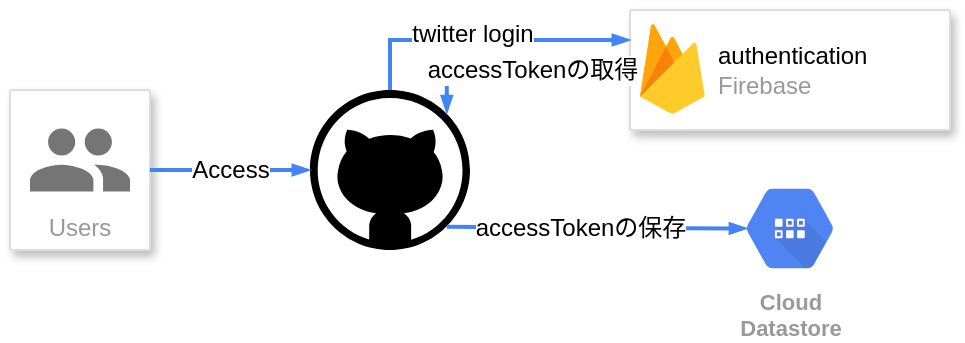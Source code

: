 <mxfile version="12.4.8" type="github"><diagram id="mnvhtUvzfxZH-ErWPvvO" name="Page-1"><mxGraphModel dx="786" dy="465" grid="1" gridSize="10" guides="1" tooltips="1" connect="1" arrows="1" fold="1" page="1" pageScale="1" pageWidth="827" pageHeight="1169" background="none" math="0" shadow="0"><root><mxCell id="0"/><mxCell id="1" parent="0"/><mxCell id="CMWwQ9pzpbcAiLJk4R6u-6" value="Users" style="strokeColor=#dddddd;shadow=1;strokeWidth=1;rounded=1;absoluteArcSize=1;arcSize=2;labelPosition=center;verticalLabelPosition=middle;align=center;verticalAlign=bottom;spacingLeft=0;fontColor=#999999;fontSize=12;whiteSpace=wrap;spacingBottom=2;" parent="1" vertex="1"><mxGeometry x="170" y="520" width="70" height="80" as="geometry"/></mxCell><mxCell id="CMWwQ9pzpbcAiLJk4R6u-7" value="" style="dashed=0;connectable=0;html=1;fillColor=#757575;strokeColor=none;shape=mxgraph.gcp2.users;part=1;" parent="CMWwQ9pzpbcAiLJk4R6u-6" vertex="1"><mxGeometry x="0.5" width="50" height="31.5" relative="1" as="geometry"><mxPoint x="-25" y="19.25" as="offset"/></mxGeometry></mxCell><mxCell id="lxNXSfScbHA7bqSAo2CO-5" value="Github Pages" style="verticalLabelPosition=bottom;html=1;verticalAlign=top;align=center;strokeColor=none;fillColor=#000000;shape=mxgraph.azure.github_code;pointerEvents=1;fontColor=#FFFFFF;" vertex="1" parent="1"><mxGeometry x="320" y="520" width="80" height="80" as="geometry"/></mxCell><mxCell id="CMWwQ9pzpbcAiLJk4R6u-19" value="Cloud&#10;Datastore" style="html=1;fillColor=#5184F3;strokeColor=none;verticalAlign=top;labelPosition=center;verticalLabelPosition=bottom;align=center;spacingTop=-6;fontSize=11;fontStyle=1;fontColor=#999999;shape=mxgraph.gcp2.hexIcon;prIcon=cloud_datastore" parent="1" vertex="1"><mxGeometry x="527" y="560" width="66" height="58.5" as="geometry"/></mxCell><mxCell id="lxNXSfScbHA7bqSAo2CO-11" value="" style="strokeColor=#dddddd;shadow=1;strokeWidth=1;rounded=1;absoluteArcSize=1;arcSize=2;fillColor=#FFFFFF;fontColor=#FFFFFF;" vertex="1" parent="1"><mxGeometry x="480" y="480" width="160" height="60" as="geometry"/></mxCell><mxCell id="lxNXSfScbHA7bqSAo2CO-12" value="&lt;font color=&quot;#000000&quot;&gt;authentication&lt;/font&gt;&lt;br&gt;Firebase" style="dashed=0;connectable=0;html=1;fillColor=#5184F3;strokeColor=none;shape=mxgraph.gcp2.firebase;part=1;labelPosition=right;verticalLabelPosition=middle;align=left;verticalAlign=middle;spacingLeft=5;fontColor=#999999;fontSize=12;" vertex="1" parent="lxNXSfScbHA7bqSAo2CO-11"><mxGeometry width="32.4" height="45" relative="1" as="geometry"><mxPoint x="5" y="7" as="offset"/></mxGeometry></mxCell><mxCell id="lxNXSfScbHA7bqSAo2CO-13" value="" style="edgeStyle=orthogonalEdgeStyle;fontSize=12;html=1;endArrow=blockThin;endFill=1;rounded=0;strokeWidth=2;endSize=4;startSize=4;dashed=0;strokeColor=#4284F3;labelBackgroundColor=#000000;entryX=0;entryY=0.25;entryDx=0;entryDy=0;exitX=0.5;exitY=0;exitDx=0;exitDy=0;exitPerimeter=0;" edge="1" parent="1" source="lxNXSfScbHA7bqSAo2CO-5" target="lxNXSfScbHA7bqSAo2CO-11"><mxGeometry width="100" relative="1" as="geometry"><mxPoint x="340" y="480" as="sourcePoint"/><mxPoint x="440" y="480" as="targetPoint"/></mxGeometry></mxCell><mxCell id="lxNXSfScbHA7bqSAo2CO-15" value="&lt;font color=&quot;#000000&quot;&gt;twitter login&lt;/font&gt;" style="text;html=1;align=center;verticalAlign=middle;resizable=0;points=[];labelBackgroundColor=#ffffff;fontColor=#FFFFFF;" vertex="1" connectable="0" parent="lxNXSfScbHA7bqSAo2CO-13"><mxGeometry x="-0.09" y="3" relative="1" as="geometry"><mxPoint as="offset"/></mxGeometry></mxCell><mxCell id="lxNXSfScbHA7bqSAo2CO-14" value="" style="edgeStyle=orthogonalEdgeStyle;fontSize=12;html=1;endArrow=blockThin;endFill=1;rounded=0;strokeWidth=2;endSize=4;startSize=4;dashed=0;strokeColor=#4284F3;labelBackgroundColor=#000000;entryX=0.855;entryY=0.145;entryDx=0;entryDy=0;entryPerimeter=0;exitX=0;exitY=0.5;exitDx=0;exitDy=0;" edge="1" parent="1" source="lxNXSfScbHA7bqSAo2CO-11" target="lxNXSfScbHA7bqSAo2CO-5"><mxGeometry width="100" relative="1" as="geometry"><mxPoint x="450" y="600" as="sourcePoint"/><mxPoint x="430" y="460" as="targetPoint"/><Array as="points"><mxPoint x="388" y="510"/></Array></mxGeometry></mxCell><mxCell id="lxNXSfScbHA7bqSAo2CO-16" value="&lt;font color=&quot;#000000&quot;&gt;accessTokenの取得&lt;/font&gt;" style="text;html=1;align=center;verticalAlign=middle;resizable=0;points=[];labelBackgroundColor=#ffffff;fontColor=#FFFFFF;" vertex="1" connectable="0" parent="lxNXSfScbHA7bqSAo2CO-14"><mxGeometry x="0.158" y="-1" relative="1" as="geometry"><mxPoint x="16" y="1" as="offset"/></mxGeometry></mxCell><mxCell id="lxNXSfScbHA7bqSAo2CO-17" value="" style="edgeStyle=orthogonalEdgeStyle;fontSize=12;html=1;endArrow=blockThin;endFill=1;rounded=0;strokeWidth=2;endSize=4;startSize=4;dashed=0;strokeColor=#4284F3;labelBackgroundColor=#000000;entryX=0;entryY=0.5;entryDx=0;entryDy=0;entryPerimeter=0;exitX=1;exitY=0.5;exitDx=0;exitDy=0;" edge="1" parent="1" source="CMWwQ9pzpbcAiLJk4R6u-6" target="lxNXSfScbHA7bqSAo2CO-5"><mxGeometry width="100" relative="1" as="geometry"><mxPoint x="180" y="570" as="sourcePoint"/><mxPoint x="280" y="570" as="targetPoint"/></mxGeometry></mxCell><mxCell id="lxNXSfScbHA7bqSAo2CO-18" value="&lt;font color=&quot;#000000&quot;&gt;Access&lt;/font&gt;" style="text;html=1;align=center;verticalAlign=middle;resizable=0;points=[];labelBackgroundColor=#ffffff;fontColor=#FFFFFF;" vertex="1" connectable="0" parent="lxNXSfScbHA7bqSAo2CO-17"><mxGeometry x="-0.275" y="2" relative="1" as="geometry"><mxPoint x="11" y="2" as="offset"/></mxGeometry></mxCell><mxCell id="lxNXSfScbHA7bqSAo2CO-23" value="" style="edgeStyle=orthogonalEdgeStyle;fontSize=12;html=1;endArrow=blockThin;endFill=1;rounded=0;strokeWidth=2;endSize=4;startSize=4;dashed=0;strokeColor=#4284F3;labelBackgroundColor=#000000;entryX=0.175;entryY=0.5;entryDx=0;entryDy=0;entryPerimeter=0;exitX=0.855;exitY=0.855;exitDx=0;exitDy=0;exitPerimeter=0;" edge="1" parent="1" source="lxNXSfScbHA7bqSAo2CO-5" target="CMWwQ9pzpbcAiLJk4R6u-19"><mxGeometry width="100" relative="1" as="geometry"><mxPoint x="400" y="560" as="sourcePoint"/><mxPoint x="500" y="560" as="targetPoint"/><Array as="points"><mxPoint x="388" y="589"/></Array></mxGeometry></mxCell><mxCell id="lxNXSfScbHA7bqSAo2CO-24" value="&lt;font color=&quot;#000000&quot;&gt;accessTokenの保存&lt;/font&gt;" style="text;html=1;align=center;verticalAlign=middle;resizable=0;points=[];labelBackgroundColor=#ffffff;fontColor=#FFFFFF;" vertex="1" connectable="0" parent="lxNXSfScbHA7bqSAo2CO-23"><mxGeometry x="-0.374" y="1" relative="1" as="geometry"><mxPoint x="19" y="1" as="offset"/></mxGeometry></mxCell></root></mxGraphModel></diagram></mxfile>
